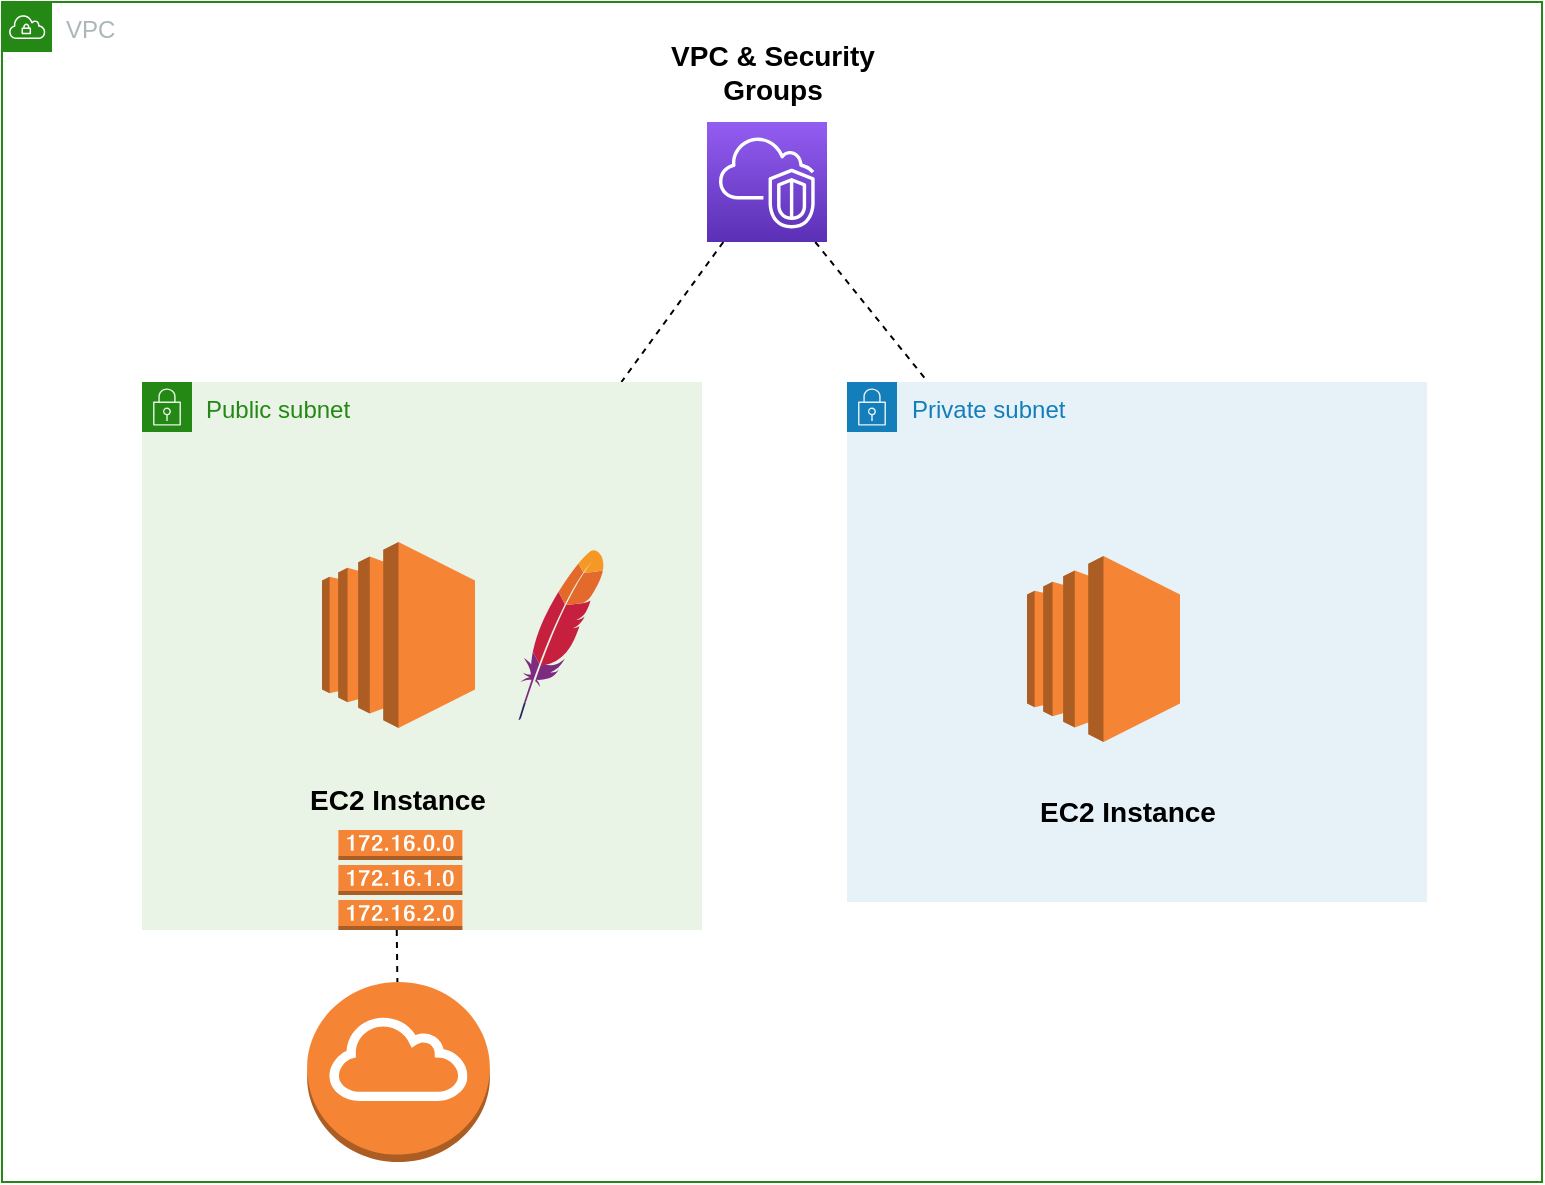 <mxfile>
    <diagram id="g5cIMvurf3BPrSesuohb" name="Page-1">
        <mxGraphModel dx="1627" dy="2574" grid="1" gridSize="10" guides="1" tooltips="1" connect="1" arrows="1" fold="1" page="1" pageScale="1" pageWidth="1169" pageHeight="827" math="0" shadow="0">
            <root>
                <mxCell id="0"/>
                <mxCell id="1" parent="0"/>
                <mxCell id="24" value="" style="edgeStyle=none;html=1;dashed=1;fontSize=14;endArrow=none;endFill=0;" edge="1" parent="1" target="22">
                    <mxGeometry relative="1" as="geometry">
                        <mxPoint x="388.19" y="-130" as="targetPoint"/>
                        <mxPoint x="387.376" y="-276" as="sourcePoint"/>
                    </mxGeometry>
                </mxCell>
                <mxCell id="11" style="edgeStyle=none;html=1;fontSize=14;endArrow=none;endFill=0;dashed=1;" edge="1" parent="1" source="5" target="9">
                    <mxGeometry relative="1" as="geometry"/>
                </mxCell>
                <mxCell id="13" style="edgeStyle=none;html=1;dashed=1;fontSize=14;endArrow=none;endFill=0;" edge="1" parent="1" source="5" target="12">
                    <mxGeometry relative="1" as="geometry"/>
                </mxCell>
                <mxCell id="5" value="" style="sketch=0;points=[[0,0,0],[0.25,0,0],[0.5,0,0],[0.75,0,0],[1,0,0],[0,1,0],[0.25,1,0],[0.5,1,0],[0.75,1,0],[1,1,0],[0,0.25,0],[0,0.5,0],[0,0.75,0],[1,0.25,0],[1,0.5,0],[1,0.75,0]];outlineConnect=0;fontColor=#232F3E;gradientColor=#945DF2;gradientDirection=north;fillColor=#5A30B5;strokeColor=#ffffff;dashed=0;verticalLabelPosition=bottom;verticalAlign=top;align=center;html=1;fontSize=12;fontStyle=0;aspect=fixed;shape=mxgraph.aws4.resourceIcon;resIcon=mxgraph.aws4.vpc;" vertex="1" parent="1">
                    <mxGeometry x="542.5" y="-680" width="60" height="60" as="geometry"/>
                </mxCell>
                <mxCell id="6" value="VPC &amp;amp; Security Groups" style="text;strokeColor=none;align=center;fillColor=none;html=1;verticalAlign=middle;whiteSpace=wrap;rounded=0;fontStyle=1;fontSize=14;" vertex="1" parent="1">
                    <mxGeometry x="512.5" y="-720" width="125" height="30" as="geometry"/>
                </mxCell>
                <mxCell id="12" value="Private subnet" style="points=[[0,0],[0.25,0],[0.5,0],[0.75,0],[1,0],[1,0.25],[1,0.5],[1,0.75],[1,1],[0.75,1],[0.5,1],[0.25,1],[0,1],[0,0.75],[0,0.5],[0,0.25]];outlineConnect=0;gradientColor=none;html=1;whiteSpace=wrap;fontSize=12;fontStyle=0;container=1;pointerEvents=0;collapsible=0;recursiveResize=0;shape=mxgraph.aws4.group;grIcon=mxgraph.aws4.group_security_group;grStroke=0;strokeColor=#147EBA;fillColor=#E6F2F8;verticalAlign=top;align=left;spacingLeft=30;fontColor=#147EBA;dashed=0;" vertex="1" parent="1">
                    <mxGeometry x="612.5" y="-550" width="290" height="260" as="geometry"/>
                </mxCell>
                <mxCell id="15" value="EC2 Instance" style="text;strokeColor=none;align=center;fillColor=none;html=1;verticalAlign=middle;whiteSpace=wrap;rounded=0;fontStyle=1;fontSize=14;" vertex="1" parent="12">
                    <mxGeometry x="80" y="200" width="120" height="30" as="geometry"/>
                </mxCell>
                <mxCell id="18" value="" style="outlineConnect=0;dashed=0;verticalLabelPosition=bottom;verticalAlign=top;align=center;html=1;shape=mxgraph.aws3.ec2;fillColor=#F58534;gradientColor=none;fontSize=14;" vertex="1" parent="12">
                    <mxGeometry x="90" y="87" width="76.5" height="93" as="geometry"/>
                </mxCell>
                <mxCell id="21" value="VPC" style="points=[[0,0],[0.25,0],[0.5,0],[0.75,0],[1,0],[1,0.25],[1,0.5],[1,0.75],[1,1],[0.75,1],[0.5,1],[0.25,1],[0,1],[0,0.75],[0,0.5],[0,0.25]];outlineConnect=0;gradientColor=none;html=1;whiteSpace=wrap;fontSize=12;fontStyle=0;container=1;pointerEvents=0;collapsible=0;recursiveResize=0;shape=mxgraph.aws4.group;grIcon=mxgraph.aws4.group_vpc;strokeColor=#248814;fillColor=none;verticalAlign=top;align=left;spacingLeft=30;fontColor=#AAB7B8;dashed=0;" vertex="1" parent="1">
                    <mxGeometry x="190" y="-740" width="770" height="590" as="geometry"/>
                </mxCell>
                <mxCell id="9" value="Public subnet" style="points=[[0,0],[0.25,0],[0.5,0],[0.75,0],[1,0],[1,0.25],[1,0.5],[1,0.75],[1,1],[0.75,1],[0.5,1],[0.25,1],[0,1],[0,0.75],[0,0.5],[0,0.25]];outlineConnect=0;gradientColor=none;html=1;whiteSpace=wrap;fontSize=12;fontStyle=0;container=1;pointerEvents=0;collapsible=0;recursiveResize=0;shape=mxgraph.aws4.group;grIcon=mxgraph.aws4.group_security_group;grStroke=0;strokeColor=#248814;fillColor=#E9F3E6;verticalAlign=top;align=left;spacingLeft=30;fontColor=#248814;dashed=0;" vertex="1" parent="21">
                    <mxGeometry x="70" y="190" width="280" height="274" as="geometry"/>
                </mxCell>
                <mxCell id="8" value="EC2 Instance" style="text;strokeColor=none;align=center;fillColor=none;html=1;verticalAlign=middle;whiteSpace=wrap;rounded=0;fontStyle=1;fontSize=14;" vertex="1" parent="9">
                    <mxGeometry x="68.25" y="194" width="120" height="30" as="geometry"/>
                </mxCell>
                <mxCell id="16" value="" style="outlineConnect=0;dashed=0;verticalLabelPosition=bottom;verticalAlign=top;align=center;html=1;shape=mxgraph.aws3.ec2;fillColor=#F58534;gradientColor=none;fontSize=14;" vertex="1" parent="9">
                    <mxGeometry x="90" y="80" width="76.5" height="93" as="geometry"/>
                </mxCell>
                <mxCell id="25" value="" style="outlineConnect=0;dashed=0;verticalLabelPosition=bottom;verticalAlign=top;align=center;html=1;shape=mxgraph.aws3.route_table;fillColor=#F58536;gradientColor=none;" vertex="1" parent="9">
                    <mxGeometry x="98.19" y="224" width="62" height="50" as="geometry"/>
                </mxCell>
                <mxCell id="26" value="" style="dashed=0;outlineConnect=0;html=1;align=center;labelPosition=center;verticalLabelPosition=bottom;verticalAlign=top;shape=mxgraph.weblogos.apache;fontSize=14;" vertex="1" parent="9">
                    <mxGeometry x="188.25" y="83.9" width="42.6" height="85.2" as="geometry"/>
                </mxCell>
                <mxCell id="22" value="" style="outlineConnect=0;dashed=0;verticalLabelPosition=bottom;verticalAlign=top;align=center;html=1;shape=mxgraph.aws3.internet_gateway;fillColor=#F58534;gradientColor=none;fontSize=14;" vertex="1" parent="1">
                    <mxGeometry x="342.56" y="-250" width="91.38" height="90" as="geometry"/>
                </mxCell>
            </root>
        </mxGraphModel>
    </diagram>
</mxfile>